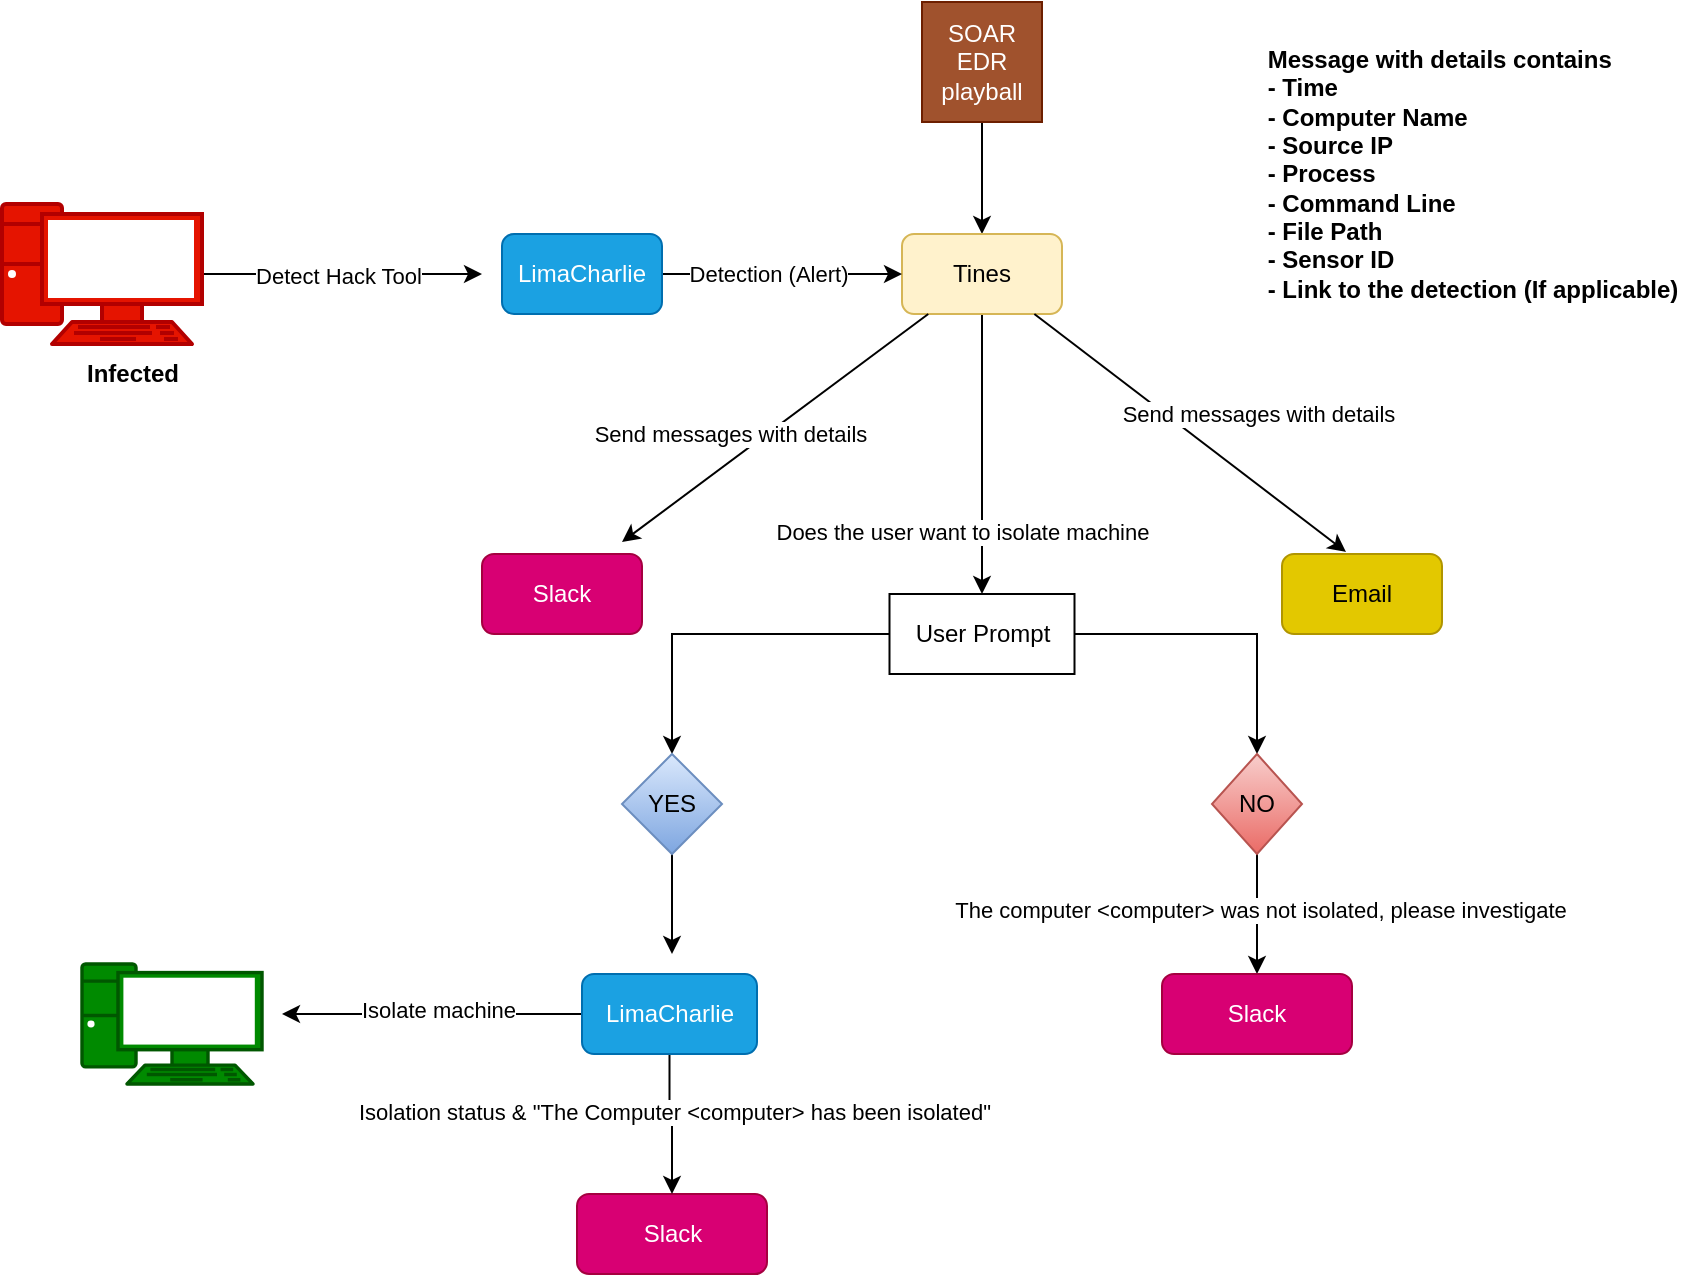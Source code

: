 <mxfile version="24.5.5" type="github">
  <diagram name="Page-1" id="jWfxYEaMJBfFmAKyox1W">
    <mxGraphModel dx="880" dy="460" grid="1" gridSize="10" guides="1" tooltips="1" connect="1" arrows="1" fold="1" page="1" pageScale="1" pageWidth="850" pageHeight="1100" background="none" math="0" shadow="0">
      <root>
        <mxCell id="0" />
        <mxCell id="1" parent="0" />
        <mxCell id="R70zoDeFZXX4Tlkxq1sk-42" style="edgeStyle=orthogonalEdgeStyle;rounded=0;orthogonalLoop=1;jettySize=auto;html=1;entryX=0.5;entryY=0;entryDx=0;entryDy=0;" edge="1" parent="1" source="R70zoDeFZXX4Tlkxq1sk-1" target="R70zoDeFZXX4Tlkxq1sk-2">
          <mxGeometry relative="1" as="geometry" />
        </mxCell>
        <mxCell id="R70zoDeFZXX4Tlkxq1sk-1" value="SOAR EDR playball" style="whiteSpace=wrap;html=1;aspect=fixed;fillColor=#a0522d;fontColor=#ffffff;strokeColor=#6D1F00;" vertex="1" parent="1">
          <mxGeometry x="480" y="4" width="60" height="60" as="geometry" />
        </mxCell>
        <mxCell id="R70zoDeFZXX4Tlkxq1sk-46" style="edgeStyle=orthogonalEdgeStyle;rounded=0;orthogonalLoop=1;jettySize=auto;html=1;entryX=0.5;entryY=0;entryDx=0;entryDy=0;" edge="1" parent="1" source="R70zoDeFZXX4Tlkxq1sk-2" target="R70zoDeFZXX4Tlkxq1sk-6">
          <mxGeometry relative="1" as="geometry">
            <mxPoint x="510" y="280" as="targetPoint" />
          </mxGeometry>
        </mxCell>
        <mxCell id="R70zoDeFZXX4Tlkxq1sk-50" value="Does the user want to isolate machine" style="edgeLabel;html=1;align=center;verticalAlign=middle;resizable=0;points=[];" vertex="1" connectable="0" parent="R70zoDeFZXX4Tlkxq1sk-46">
          <mxGeometry x="0.469" y="1" relative="1" as="geometry">
            <mxPoint x="-11" y="6" as="offset" />
          </mxGeometry>
        </mxCell>
        <mxCell id="R70zoDeFZXX4Tlkxq1sk-2" value="Tines" style="rounded=1;whiteSpace=wrap;html=1;fillColor=#fff2cc;strokeColor=#d6b656;" vertex="1" parent="1">
          <mxGeometry x="470" y="120" width="80" height="40" as="geometry" />
        </mxCell>
        <mxCell id="R70zoDeFZXX4Tlkxq1sk-3" value="Email" style="rounded=1;whiteSpace=wrap;html=1;fillColor=#e3c800;fontColor=#000000;strokeColor=#B09500;" vertex="1" parent="1">
          <mxGeometry x="660" y="280" width="80" height="40" as="geometry" />
        </mxCell>
        <mxCell id="R70zoDeFZXX4Tlkxq1sk-4" value="Slack" style="rounded=1;whiteSpace=wrap;html=1;fillColor=#d80073;strokeColor=#A50040;fontColor=#ffffff;" vertex="1" parent="1">
          <mxGeometry x="260" y="280" width="80" height="40" as="geometry" />
        </mxCell>
        <mxCell id="R70zoDeFZXX4Tlkxq1sk-29" style="edgeStyle=orthogonalEdgeStyle;rounded=0;orthogonalLoop=1;jettySize=auto;html=1;entryX=0;entryY=0.5;entryDx=0;entryDy=0;" edge="1" parent="1" source="R70zoDeFZXX4Tlkxq1sk-5" target="R70zoDeFZXX4Tlkxq1sk-2">
          <mxGeometry relative="1" as="geometry" />
        </mxCell>
        <mxCell id="R70zoDeFZXX4Tlkxq1sk-39" value="Detection (Alert)" style="edgeLabel;html=1;align=center;verticalAlign=middle;resizable=0;points=[];" vertex="1" connectable="0" parent="R70zoDeFZXX4Tlkxq1sk-29">
          <mxGeometry x="-0.371" y="2" relative="1" as="geometry">
            <mxPoint x="15" y="2" as="offset" />
          </mxGeometry>
        </mxCell>
        <mxCell id="R70zoDeFZXX4Tlkxq1sk-5" value="LimaCharlie" style="rounded=1;whiteSpace=wrap;html=1;fillColor=#1ba1e2;strokeColor=#006EAF;fontColor=#ffffff;" vertex="1" parent="1">
          <mxGeometry x="270" y="120" width="80" height="40" as="geometry" />
        </mxCell>
        <mxCell id="R70zoDeFZXX4Tlkxq1sk-19" style="edgeStyle=orthogonalEdgeStyle;rounded=0;orthogonalLoop=1;jettySize=auto;html=1;entryX=0.5;entryY=0;entryDx=0;entryDy=0;" edge="1" parent="1" source="R70zoDeFZXX4Tlkxq1sk-6" target="R70zoDeFZXX4Tlkxq1sk-10">
          <mxGeometry relative="1" as="geometry" />
        </mxCell>
        <mxCell id="R70zoDeFZXX4Tlkxq1sk-51" style="edgeStyle=orthogonalEdgeStyle;rounded=0;orthogonalLoop=1;jettySize=auto;html=1;entryX=0.5;entryY=0;entryDx=0;entryDy=0;" edge="1" parent="1" source="R70zoDeFZXX4Tlkxq1sk-6" target="R70zoDeFZXX4Tlkxq1sk-11">
          <mxGeometry relative="1" as="geometry" />
        </mxCell>
        <mxCell id="R70zoDeFZXX4Tlkxq1sk-6" value="User Prompt" style="rounded=0;whiteSpace=wrap;html=1;" vertex="1" parent="1">
          <mxGeometry x="463.75" y="300" width="92.5" height="40" as="geometry" />
        </mxCell>
        <mxCell id="R70zoDeFZXX4Tlkxq1sk-35" style="edgeStyle=orthogonalEdgeStyle;rounded=0;orthogonalLoop=1;jettySize=auto;html=1;" edge="1" parent="1" source="R70zoDeFZXX4Tlkxq1sk-7">
          <mxGeometry relative="1" as="geometry">
            <mxPoint x="260" y="140" as="targetPoint" />
          </mxGeometry>
        </mxCell>
        <mxCell id="R70zoDeFZXX4Tlkxq1sk-38" value="Detect Hack Tool" style="edgeLabel;html=1;align=center;verticalAlign=middle;resizable=0;points=[];" vertex="1" connectable="0" parent="R70zoDeFZXX4Tlkxq1sk-35">
          <mxGeometry x="-0.035" y="-1" relative="1" as="geometry">
            <mxPoint as="offset" />
          </mxGeometry>
        </mxCell>
        <mxCell id="R70zoDeFZXX4Tlkxq1sk-7" value="" style="fontColor=#ffffff;verticalAlign=top;verticalLabelPosition=bottom;labelPosition=center;align=center;html=1;outlineConnect=0;fillColor=#e51400;strokeColor=#B20000;gradientDirection=north;strokeWidth=2;shape=mxgraph.networks.pc;" vertex="1" parent="1">
          <mxGeometry x="20" y="105" width="100" height="70" as="geometry" />
        </mxCell>
        <mxCell id="R70zoDeFZXX4Tlkxq1sk-61" style="edgeStyle=orthogonalEdgeStyle;rounded=0;orthogonalLoop=1;jettySize=auto;html=1;" edge="1" parent="1" source="R70zoDeFZXX4Tlkxq1sk-10">
          <mxGeometry relative="1" as="geometry">
            <mxPoint x="355" y="480" as="targetPoint" />
          </mxGeometry>
        </mxCell>
        <mxCell id="R70zoDeFZXX4Tlkxq1sk-10" value="YES" style="rhombus;whiteSpace=wrap;html=1;fillColor=#dae8fc;strokeColor=#6c8ebf;gradientColor=#7ea6e0;" vertex="1" parent="1">
          <mxGeometry x="330" y="380" width="50" height="50" as="geometry" />
        </mxCell>
        <mxCell id="R70zoDeFZXX4Tlkxq1sk-16" style="edgeStyle=orthogonalEdgeStyle;rounded=0;orthogonalLoop=1;jettySize=auto;html=1;entryX=0.5;entryY=0;entryDx=0;entryDy=0;" edge="1" parent="1" source="R70zoDeFZXX4Tlkxq1sk-11" target="R70zoDeFZXX4Tlkxq1sk-12">
          <mxGeometry relative="1" as="geometry" />
        </mxCell>
        <mxCell id="R70zoDeFZXX4Tlkxq1sk-54" value="The computer &amp;lt;computer&amp;gt; was not isolated, please investigate" style="edgeLabel;html=1;align=center;verticalAlign=middle;resizable=0;points=[];" vertex="1" connectable="0" parent="R70zoDeFZXX4Tlkxq1sk-16">
          <mxGeometry x="-0.067" y="1" relative="1" as="geometry">
            <mxPoint as="offset" />
          </mxGeometry>
        </mxCell>
        <mxCell id="R70zoDeFZXX4Tlkxq1sk-11" value="NO" style="rhombus;whiteSpace=wrap;html=1;fillColor=#f8cecc;gradientColor=#ea6b66;strokeColor=#b85450;" vertex="1" parent="1">
          <mxGeometry x="625" y="380" width="45" height="50" as="geometry" />
        </mxCell>
        <mxCell id="R70zoDeFZXX4Tlkxq1sk-12" value="Slack" style="rounded=1;whiteSpace=wrap;html=1;fillColor=#d80073;fontColor=#ffffff;strokeColor=#A50040;" vertex="1" parent="1">
          <mxGeometry x="600" y="490" width="95" height="40" as="geometry" />
        </mxCell>
        <mxCell id="R70zoDeFZXX4Tlkxq1sk-13" value="Slack" style="rounded=1;whiteSpace=wrap;html=1;fillColor=#d80073;fontColor=#ffffff;strokeColor=#A50040;" vertex="1" parent="1">
          <mxGeometry x="307.5" y="600" width="95" height="40" as="geometry" />
        </mxCell>
        <mxCell id="R70zoDeFZXX4Tlkxq1sk-23" style="edgeStyle=orthogonalEdgeStyle;rounded=0;orthogonalLoop=1;jettySize=auto;html=1;entryX=0.5;entryY=0;entryDx=0;entryDy=0;" edge="1" parent="1" source="R70zoDeFZXX4Tlkxq1sk-14" target="R70zoDeFZXX4Tlkxq1sk-13">
          <mxGeometry relative="1" as="geometry" />
        </mxCell>
        <mxCell id="R70zoDeFZXX4Tlkxq1sk-53" value="Isolation status &amp;amp; &quot;The Computer &amp;lt;computer&amp;gt; has been isolated&quot;" style="edgeLabel;html=1;align=center;verticalAlign=middle;resizable=0;points=[];" vertex="1" connectable="0" parent="R70zoDeFZXX4Tlkxq1sk-23">
          <mxGeometry x="-0.2" y="2" relative="1" as="geometry">
            <mxPoint as="offset" />
          </mxGeometry>
        </mxCell>
        <mxCell id="R70zoDeFZXX4Tlkxq1sk-55" style="edgeStyle=orthogonalEdgeStyle;rounded=0;orthogonalLoop=1;jettySize=auto;html=1;" edge="1" parent="1" source="R70zoDeFZXX4Tlkxq1sk-14">
          <mxGeometry relative="1" as="geometry">
            <mxPoint x="160" y="510" as="targetPoint" />
          </mxGeometry>
        </mxCell>
        <mxCell id="R70zoDeFZXX4Tlkxq1sk-56" value="Isolate machine" style="edgeLabel;html=1;align=center;verticalAlign=middle;resizable=0;points=[];" vertex="1" connectable="0" parent="R70zoDeFZXX4Tlkxq1sk-55">
          <mxGeometry x="0.555" y="-2" relative="1" as="geometry">
            <mxPoint x="44" as="offset" />
          </mxGeometry>
        </mxCell>
        <mxCell id="R70zoDeFZXX4Tlkxq1sk-14" value="LimaCharlie" style="rounded=1;whiteSpace=wrap;html=1;fillColor=#1ba1e2;strokeColor=#006EAF;fontColor=#ffffff;" vertex="1" parent="1">
          <mxGeometry x="310" y="490" width="87.5" height="40" as="geometry" />
        </mxCell>
        <mxCell id="R70zoDeFZXX4Tlkxq1sk-15" value="" style="fontColor=#ffffff;verticalAlign=top;verticalLabelPosition=bottom;labelPosition=center;align=center;html=1;outlineConnect=0;fillColor=#008a00;strokeColor=#005700;gradientDirection=north;strokeWidth=2;shape=mxgraph.networks.pc;" vertex="1" parent="1">
          <mxGeometry x="60" y="485" width="90" height="60" as="geometry" />
        </mxCell>
        <mxCell id="R70zoDeFZXX4Tlkxq1sk-25" style="rounded=0;orthogonalLoop=1;jettySize=auto;html=1;entryX=0.4;entryY=-0.025;entryDx=0;entryDy=0;entryPerimeter=0;" edge="1" parent="1" source="R70zoDeFZXX4Tlkxq1sk-2" target="R70zoDeFZXX4Tlkxq1sk-3">
          <mxGeometry relative="1" as="geometry" />
        </mxCell>
        <mxCell id="R70zoDeFZXX4Tlkxq1sk-48" value="Send messages with details" style="edgeLabel;html=1;align=center;verticalAlign=middle;resizable=0;points=[];" vertex="1" connectable="0" parent="R70zoDeFZXX4Tlkxq1sk-25">
          <mxGeometry x="-0.176" relative="1" as="geometry">
            <mxPoint x="47" y="1" as="offset" />
          </mxGeometry>
        </mxCell>
        <mxCell id="R70zoDeFZXX4Tlkxq1sk-37" value="&lt;b&gt;Infected&lt;/b&gt;" style="text;html=1;align=center;verticalAlign=middle;resizable=0;points=[];autosize=1;strokeColor=none;fillColor=none;" vertex="1" parent="1">
          <mxGeometry x="50" y="175" width="70" height="30" as="geometry" />
        </mxCell>
        <mxCell id="R70zoDeFZXX4Tlkxq1sk-45" style="rounded=0;orthogonalLoop=1;jettySize=auto;html=1;entryX=0.875;entryY=-0.15;entryDx=0;entryDy=0;entryPerimeter=0;" edge="1" parent="1" source="R70zoDeFZXX4Tlkxq1sk-2" target="R70zoDeFZXX4Tlkxq1sk-4">
          <mxGeometry relative="1" as="geometry" />
        </mxCell>
        <mxCell id="R70zoDeFZXX4Tlkxq1sk-49" value="Send messages with details" style="edgeLabel;html=1;align=center;verticalAlign=middle;resizable=0;points=[];" vertex="1" connectable="0" parent="R70zoDeFZXX4Tlkxq1sk-45">
          <mxGeometry x="0.048" relative="1" as="geometry">
            <mxPoint x="-19" as="offset" />
          </mxGeometry>
        </mxCell>
        <mxCell id="R70zoDeFZXX4Tlkxq1sk-58" value="&lt;div style=&quot;text-align: left;&quot;&gt;&lt;b style=&quot;background-color: initial;&quot;&gt;Message with details contains&lt;/b&gt;&lt;/div&gt;&lt;div style=&quot;text-align: left;&quot;&gt;&lt;b&gt;- Time&lt;/b&gt;&lt;/div&gt;&lt;div style=&quot;text-align: left;&quot;&gt;&lt;b&gt;- Computer Name&lt;/b&gt;&lt;/div&gt;&lt;div style=&quot;text-align: left;&quot;&gt;&lt;b&gt;- Source IP&lt;/b&gt;&lt;/div&gt;&lt;div style=&quot;text-align: left;&quot;&gt;&lt;b&gt;- Process&lt;/b&gt;&lt;/div&gt;&lt;div style=&quot;text-align: left;&quot;&gt;&lt;b&gt;- Command Line&lt;/b&gt;&lt;/div&gt;&lt;div style=&quot;text-align: left;&quot;&gt;&lt;b&gt;- File Path&lt;/b&gt;&lt;/div&gt;&lt;div style=&quot;text-align: left;&quot;&gt;&lt;b&gt;- Sensor ID&lt;/b&gt;&lt;/div&gt;&lt;div style=&quot;text-align: left;&quot;&gt;&lt;b&gt;- Link to the detection (If applicable)&lt;/b&gt;&lt;/div&gt;" style="text;html=1;align=center;verticalAlign=middle;resizable=0;points=[];autosize=1;strokeColor=none;fillColor=none;" vertex="1" parent="1">
          <mxGeometry x="640" y="20" width="230" height="140" as="geometry" />
        </mxCell>
      </root>
    </mxGraphModel>
  </diagram>
</mxfile>
